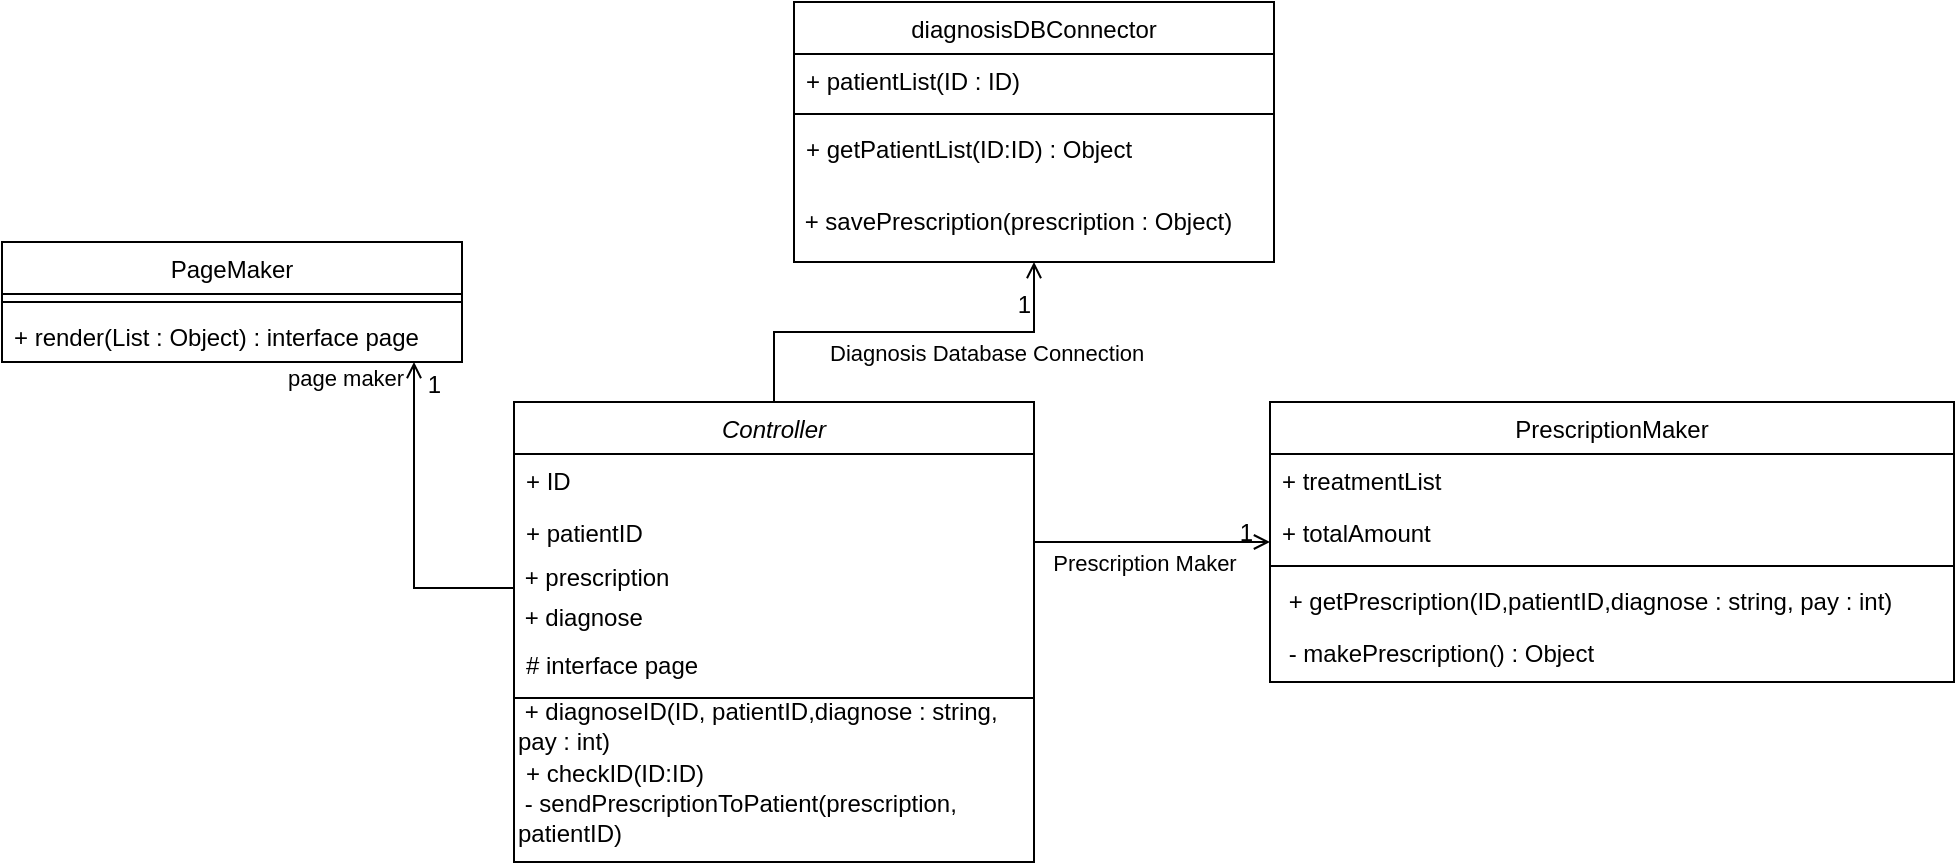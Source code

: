 <mxfile version="14.6.13" type="device"><diagram id="C5RBs43oDa-KdzZeNtuy" name="Page-1"><mxGraphModel dx="1312" dy="767" grid="1" gridSize="10" guides="1" tooltips="1" connect="1" arrows="1" fold="1" page="1" pageScale="1" pageWidth="827" pageHeight="1169" math="0" shadow="0"><root><mxCell id="WIyWlLk6GJQsqaUBKTNV-0"/><mxCell id="WIyWlLk6GJQsqaUBKTNV-1" parent="WIyWlLk6GJQsqaUBKTNV-0"/><mxCell id="i_rDdTUKW8PW4F_ty4Au-1" value="Controller" style="swimlane;fontStyle=2;align=center;verticalAlign=top;childLayout=stackLayout;horizontal=1;startSize=26;horizontalStack=0;resizeParent=1;resizeLast=0;collapsible=1;marginBottom=0;rounded=0;shadow=0;strokeWidth=1;" parent="WIyWlLk6GJQsqaUBKTNV-1" vertex="1"><mxGeometry x="430" y="670" width="260" height="230" as="geometry"><mxRectangle x="230" y="140" width="160" height="26" as="alternateBounds"/></mxGeometry></mxCell><mxCell id="i_rDdTUKW8PW4F_ty4Au-2" value="+ ID" style="text;align=left;verticalAlign=top;spacingLeft=4;spacingRight=4;overflow=hidden;rotatable=0;points=[[0,0.5],[1,0.5]];portConstraint=eastwest;" parent="i_rDdTUKW8PW4F_ty4Au-1" vertex="1"><mxGeometry y="26" width="260" height="26" as="geometry"/></mxCell><mxCell id="i_rDdTUKW8PW4F_ty4Au-3" value="+ patientID" style="text;align=left;verticalAlign=top;spacingLeft=4;spacingRight=4;overflow=hidden;rotatable=0;points=[[0,0.5],[1,0.5]];portConstraint=eastwest;rounded=0;shadow=0;html=0;" parent="i_rDdTUKW8PW4F_ty4Au-1" vertex="1"><mxGeometry y="52" width="260" height="26" as="geometry"/></mxCell><mxCell id="i_rDdTUKW8PW4F_ty4Au-4" value="&amp;nbsp;+ prescription" style="text;html=1;strokeColor=none;fillColor=none;align=left;verticalAlign=middle;whiteSpace=wrap;rounded=0;" parent="i_rDdTUKW8PW4F_ty4Au-1" vertex="1"><mxGeometry y="78" width="260" height="20" as="geometry"/></mxCell><mxCell id="i_rDdTUKW8PW4F_ty4Au-36" value="&amp;nbsp;+ diagnose" style="text;html=1;strokeColor=none;fillColor=none;align=left;verticalAlign=middle;whiteSpace=wrap;rounded=0;" parent="i_rDdTUKW8PW4F_ty4Au-1" vertex="1"><mxGeometry y="98" width="260" height="20" as="geometry"/></mxCell><mxCell id="i_rDdTUKW8PW4F_ty4Au-5" value="# interface page" style="text;align=left;verticalAlign=top;spacingLeft=4;spacingRight=4;overflow=hidden;rotatable=0;points=[[0,0.5],[1,0.5]];portConstraint=eastwest;rounded=0;shadow=0;html=0;" parent="i_rDdTUKW8PW4F_ty4Au-1" vertex="1"><mxGeometry y="118" width="260" height="26" as="geometry"/></mxCell><mxCell id="i_rDdTUKW8PW4F_ty4Au-6" value="" style="line;html=1;strokeWidth=1;align=left;verticalAlign=middle;spacingTop=-1;spacingLeft=3;spacingRight=3;rotatable=0;labelPosition=right;points=[];portConstraint=eastwest;" parent="i_rDdTUKW8PW4F_ty4Au-1" vertex="1"><mxGeometry y="144" width="260" height="8" as="geometry"/></mxCell><mxCell id="i_rDdTUKW8PW4F_ty4Au-37" value="&amp;nbsp;+ diagnoseID(ID, patientID,diagnose : string, pay : int)" style="text;html=1;strokeColor=none;fillColor=none;align=left;verticalAlign=middle;whiteSpace=wrap;rounded=0;" parent="i_rDdTUKW8PW4F_ty4Au-1" vertex="1"><mxGeometry y="152" width="260" height="20" as="geometry"/></mxCell><mxCell id="i_rDdTUKW8PW4F_ty4Au-7" value="+ checkID(ID:ID)" style="text;align=left;verticalAlign=top;spacingLeft=4;spacingRight=4;overflow=hidden;rotatable=0;points=[[0,0.5],[1,0.5]];portConstraint=eastwest;" parent="i_rDdTUKW8PW4F_ty4Au-1" vertex="1"><mxGeometry y="172" width="260" height="26" as="geometry"/></mxCell><mxCell id="i_rDdTUKW8PW4F_ty4Au-40" value="&amp;nbsp;- sendPrescriptionToPatient(prescription, patientID)" style="text;html=1;strokeColor=none;fillColor=none;align=left;verticalAlign=middle;whiteSpace=wrap;rounded=0;" parent="i_rDdTUKW8PW4F_ty4Au-1" vertex="1"><mxGeometry y="198" width="260" height="20" as="geometry"/></mxCell><mxCell id="i_rDdTUKW8PW4F_ty4Au-14" value="PrescriptionMaker" style="swimlane;fontStyle=0;align=center;verticalAlign=top;childLayout=stackLayout;horizontal=1;startSize=26;horizontalStack=0;resizeParent=1;resizeLast=0;collapsible=1;marginBottom=0;rounded=0;shadow=0;strokeWidth=1;" parent="WIyWlLk6GJQsqaUBKTNV-1" vertex="1"><mxGeometry x="808" y="670" width="342" height="140" as="geometry"><mxRectangle x="550" y="140" width="160" height="26" as="alternateBounds"/></mxGeometry></mxCell><mxCell id="i_rDdTUKW8PW4F_ty4Au-15" value="+ treatmentList" style="text;align=left;verticalAlign=top;spacingLeft=4;spacingRight=4;overflow=hidden;rotatable=0;points=[[0,0.5],[1,0.5]];portConstraint=eastwest;" parent="i_rDdTUKW8PW4F_ty4Au-14" vertex="1"><mxGeometry y="26" width="342" height="26" as="geometry"/></mxCell><mxCell id="i_rDdTUKW8PW4F_ty4Au-16" value="+ totalAmount" style="text;align=left;verticalAlign=top;spacingLeft=4;spacingRight=4;overflow=hidden;rotatable=0;points=[[0,0.5],[1,0.5]];portConstraint=eastwest;rounded=0;shadow=0;html=0;" parent="i_rDdTUKW8PW4F_ty4Au-14" vertex="1"><mxGeometry y="52" width="342" height="26" as="geometry"/></mxCell><mxCell id="i_rDdTUKW8PW4F_ty4Au-17" value="" style="line;html=1;strokeWidth=1;align=left;verticalAlign=middle;spacingTop=-1;spacingLeft=3;spacingRight=3;rotatable=0;labelPosition=right;points=[];portConstraint=eastwest;" parent="i_rDdTUKW8PW4F_ty4Au-14" vertex="1"><mxGeometry y="78" width="342" height="8" as="geometry"/></mxCell><mxCell id="i_rDdTUKW8PW4F_ty4Au-18" value=" + getPrescription(ID,patientID,diagnose : string, pay : int)" style="text;align=left;verticalAlign=top;spacingLeft=4;spacingRight=4;overflow=hidden;rotatable=0;points=[[0,0.5],[1,0.5]];portConstraint=eastwest;" parent="i_rDdTUKW8PW4F_ty4Au-14" vertex="1"><mxGeometry y="86" width="342" height="26" as="geometry"/></mxCell><mxCell id="i_rDdTUKW8PW4F_ty4Au-19" value=" - makePrescription() : Object" style="text;align=left;verticalAlign=top;spacingLeft=4;spacingRight=4;overflow=hidden;rotatable=0;points=[[0,0.5],[1,0.5]];portConstraint=eastwest;" parent="i_rDdTUKW8PW4F_ty4Au-14" vertex="1"><mxGeometry y="112" width="342" height="26" as="geometry"/></mxCell><mxCell id="i_rDdTUKW8PW4F_ty4Au-20" value="Prescription Maker" style="endArrow=open;shadow=0;strokeWidth=1;rounded=0;endFill=1;edgeStyle=elbowEdgeStyle;elbow=vertical;" parent="WIyWlLk6GJQsqaUBKTNV-1" source="i_rDdTUKW8PW4F_ty4Au-1" target="i_rDdTUKW8PW4F_ty4Au-14" edge="1"><mxGeometry x="-0.062" y="-10" relative="1" as="geometry"><mxPoint x="680" y="742" as="sourcePoint"/><mxPoint x="840" y="742" as="targetPoint"/><mxPoint as="offset"/></mxGeometry></mxCell><mxCell id="i_rDdTUKW8PW4F_ty4Au-21" value="1" style="resizable=0;align=right;verticalAlign=bottom;labelBackgroundColor=none;fontSize=12;" parent="i_rDdTUKW8PW4F_ty4Au-20" connectable="0" vertex="1"><mxGeometry x="1" relative="1" as="geometry"><mxPoint x="-7" y="4" as="offset"/></mxGeometry></mxCell><mxCell id="i_rDdTUKW8PW4F_ty4Au-22" value="diagnosisDBConnector" style="swimlane;fontStyle=0;align=center;verticalAlign=top;childLayout=stackLayout;horizontal=1;startSize=26;horizontalStack=0;resizeParent=1;resizeLast=0;collapsible=1;marginBottom=0;rounded=0;shadow=0;strokeWidth=1;" parent="WIyWlLk6GJQsqaUBKTNV-1" vertex="1"><mxGeometry x="570" y="470" width="240" height="130" as="geometry"><mxRectangle x="550" y="140" width="160" height="26" as="alternateBounds"/></mxGeometry></mxCell><mxCell id="i_rDdTUKW8PW4F_ty4Au-23" value="+ patientList(ID : ID)" style="text;align=left;verticalAlign=top;spacingLeft=4;spacingRight=4;overflow=hidden;rotatable=0;points=[[0,0.5],[1,0.5]];portConstraint=eastwest;" parent="i_rDdTUKW8PW4F_ty4Au-22" vertex="1"><mxGeometry y="26" width="240" height="26" as="geometry"/></mxCell><mxCell id="i_rDdTUKW8PW4F_ty4Au-24" value="" style="line;html=1;strokeWidth=1;align=left;verticalAlign=middle;spacingTop=-1;spacingLeft=3;spacingRight=3;rotatable=0;labelPosition=right;points=[];portConstraint=eastwest;" parent="i_rDdTUKW8PW4F_ty4Au-22" vertex="1"><mxGeometry y="52" width="240" height="8" as="geometry"/></mxCell><mxCell id="i_rDdTUKW8PW4F_ty4Au-25" value="+ getPatientList(ID:ID) : Object" style="text;align=left;verticalAlign=top;spacingLeft=4;spacingRight=4;overflow=hidden;rotatable=0;points=[[0,0.5],[1,0.5]];portConstraint=eastwest;" parent="i_rDdTUKW8PW4F_ty4Au-22" vertex="1"><mxGeometry y="60" width="240" height="40" as="geometry"/></mxCell><mxCell id="i_rDdTUKW8PW4F_ty4Au-39" value="&amp;nbsp;+ savePrescription(prescription : Object)" style="text;html=1;strokeColor=none;fillColor=none;align=left;verticalAlign=middle;whiteSpace=wrap;rounded=0;" parent="i_rDdTUKW8PW4F_ty4Au-22" vertex="1"><mxGeometry y="100" width="240" height="20" as="geometry"/></mxCell><mxCell id="i_rDdTUKW8PW4F_ty4Au-26" value="Diagnosis Database Connection" style="endArrow=open;shadow=0;strokeWidth=1;rounded=0;endFill=1;edgeStyle=elbowEdgeStyle;elbow=vertical;verticalAlign=middle;align=left;exitX=0.5;exitY=0;exitDx=0;exitDy=0;" parent="WIyWlLk6GJQsqaUBKTNV-1" source="i_rDdTUKW8PW4F_ty4Au-1" target="i_rDdTUKW8PW4F_ty4Au-22" edge="1"><mxGeometry x="-0.391" y="-10" relative="1" as="geometry"><mxPoint x="550" y="1192" as="sourcePoint"/><mxPoint x="710" y="1192" as="targetPoint"/><mxPoint as="offset"/></mxGeometry></mxCell><mxCell id="i_rDdTUKW8PW4F_ty4Au-28" value="PageMaker" style="swimlane;fontStyle=0;align=center;verticalAlign=top;childLayout=stackLayout;horizontal=1;startSize=26;horizontalStack=0;resizeParent=1;resizeLast=0;collapsible=1;marginBottom=0;rounded=0;shadow=0;strokeWidth=1;" parent="WIyWlLk6GJQsqaUBKTNV-1" vertex="1"><mxGeometry x="174" y="590" width="230" height="60" as="geometry"><mxRectangle x="550" y="140" width="160" height="26" as="alternateBounds"/></mxGeometry></mxCell><mxCell id="i_rDdTUKW8PW4F_ty4Au-29" value="" style="line;html=1;strokeWidth=1;align=left;verticalAlign=middle;spacingTop=-1;spacingLeft=3;spacingRight=3;rotatable=0;labelPosition=right;points=[];portConstraint=eastwest;" parent="i_rDdTUKW8PW4F_ty4Au-28" vertex="1"><mxGeometry y="26" width="230" height="8" as="geometry"/></mxCell><mxCell id="i_rDdTUKW8PW4F_ty4Au-30" value="+ render(List : Object) : interface page" style="text;align=left;verticalAlign=top;spacingLeft=4;spacingRight=4;overflow=hidden;rotatable=0;points=[[0,0.5],[1,0.5]];portConstraint=eastwest;" parent="i_rDdTUKW8PW4F_ty4Au-28" vertex="1"><mxGeometry y="34" width="230" height="26" as="geometry"/></mxCell><mxCell id="i_rDdTUKW8PW4F_ty4Au-31" value="page maker" style="endArrow=open;shadow=0;strokeWidth=1;rounded=0;endFill=1;edgeStyle=elbowEdgeStyle;elbow=vertical;verticalAlign=middle;align=left;exitX=0;exitY=0.75;exitDx=0;exitDy=0;" parent="WIyWlLk6GJQsqaUBKTNV-1" source="i_rDdTUKW8PW4F_ty4Au-4" target="i_rDdTUKW8PW4F_ty4Au-28" edge="1"><mxGeometry x="0.905" y="65" relative="1" as="geometry"><mxPoint x="414" y="705" as="sourcePoint"/><mxPoint x="564" y="1332" as="targetPoint"/><mxPoint as="offset"/><Array as="points"><mxPoint x="380" y="763"/></Array></mxGeometry></mxCell><mxCell id="i_rDdTUKW8PW4F_ty4Au-32" value="1" style="resizable=0;align=right;verticalAlign=bottom;labelBackgroundColor=none;fontSize=12;" parent="i_rDdTUKW8PW4F_ty4Au-31" connectable="0" vertex="1"><mxGeometry x="1" relative="1" as="geometry"><mxPoint x="15" y="20" as="offset"/></mxGeometry></mxCell><mxCell id="i_rDdTUKW8PW4F_ty4Au-35" value="1" style="resizable=0;align=right;verticalAlign=bottom;labelBackgroundColor=none;fontSize=12;" parent="WIyWlLk6GJQsqaUBKTNV-1" connectable="0" vertex="1"><mxGeometry x="690" y="630.0" as="geometry"/></mxCell></root></mxGraphModel></diagram></mxfile>